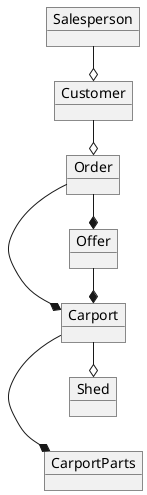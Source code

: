 @startuml
'https://plantuml.com/class-diagram

left to right direction

object Salesperson
object Customer
object Order
object Offer
object Carport
object CarportParts
object Shed


Salesperson -o Customer
Customer -o Order
Order -* Offer
Offer -* Carport
Order -* Carport
Carport -* CarportParts
Carport -o Shed

@enduml